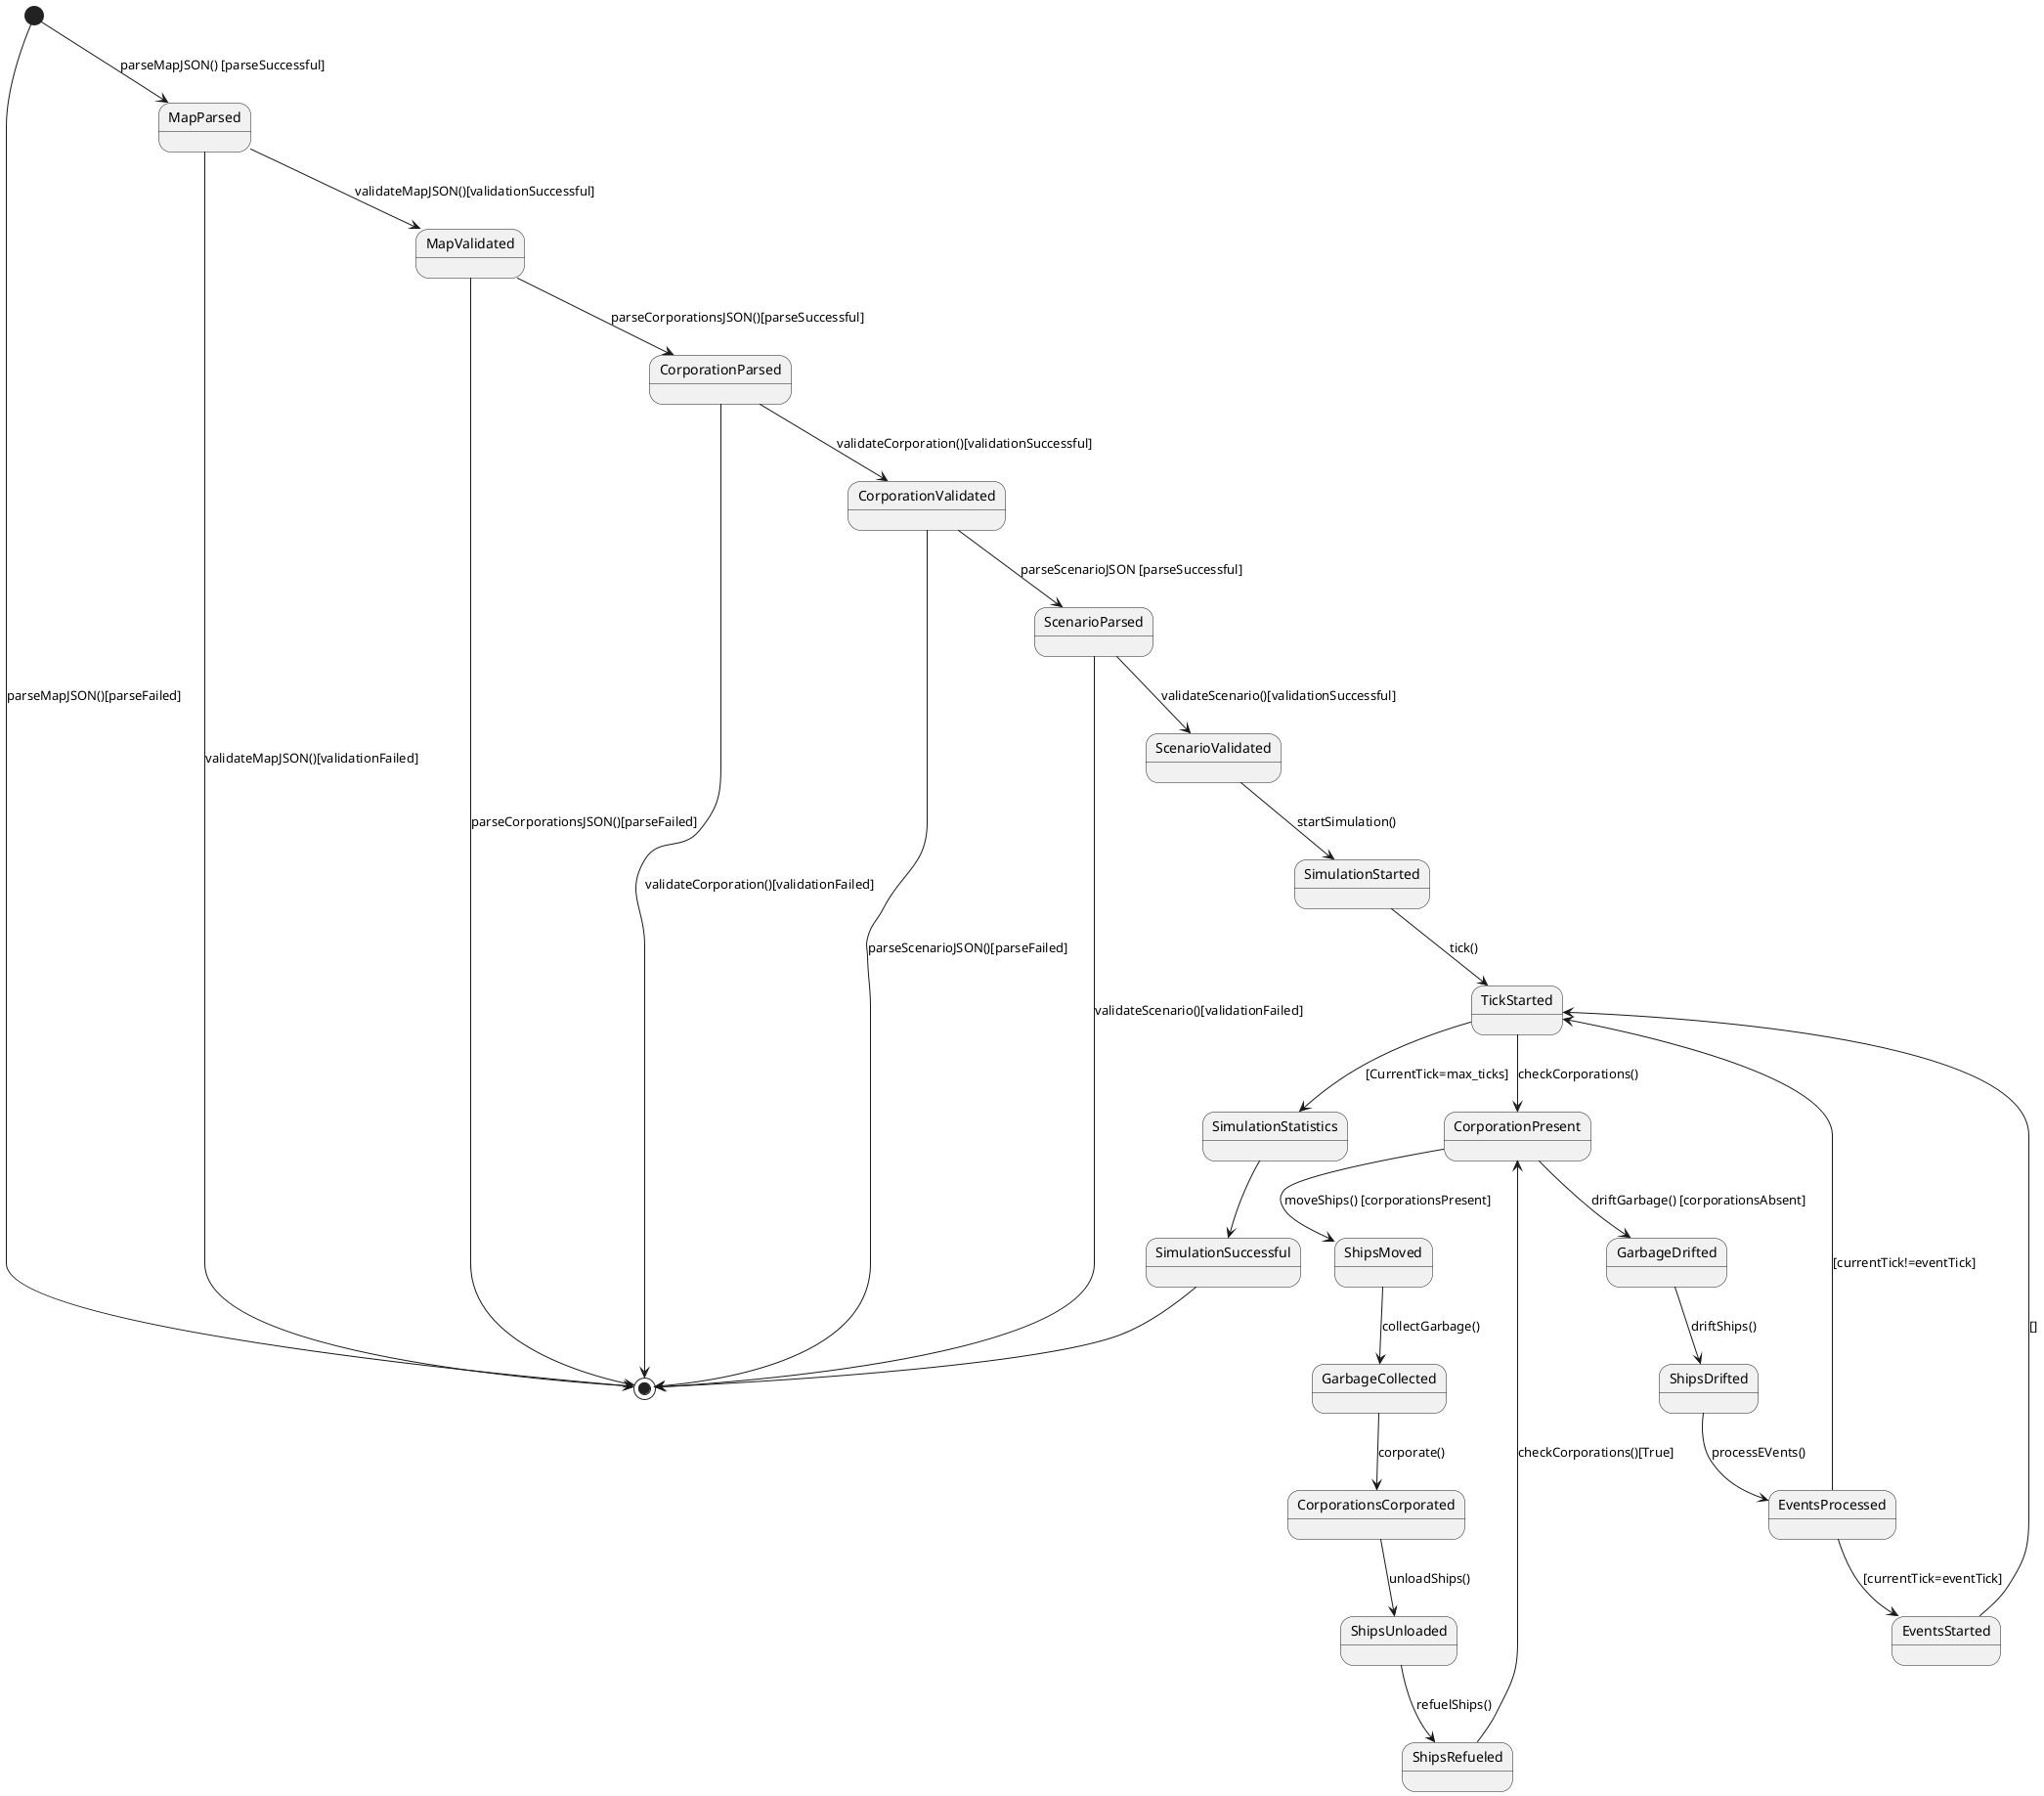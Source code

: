 @startuml
[*] --> MapParsed: parseMapJSON() [parseSuccessful]
MapParsed --> MapValidated: validateMapJSON()[validationSuccessful]
MapParsed --> [*] : validateMapJSON()[validationFailed]
[*] --> [*] : parseMapJSON()[parseFailed]

MapValidated --> CorporationParsed : parseCorporationsJSON()[parseSuccessful]
MapValidated --> [*] : parseCorporationsJSON()[parseFailed]
CorporationParsed -->CorporationValidated : validateCorporation()[validationSuccessful]
CorporationParsed -->[*] : validateCorporation()[validationFailed]
CorporationValidated --> ScenarioParsed : parseScenarioJSON [parseSuccessful]
ScenarioParsed --> ScenarioValidated : validateScenario()[validationSuccessful]
ScenarioParsed --> [*] : validateScenario()[validationFailed]
CorporationValidated --> [*] : parseScenarioJSON()[parseFailed]

ScenarioValidated--> SimulationStarted : startSimulation()

SimulationStarted --> TickStarted : tick()

TickStarted --> CorporationPresent : checkCorporations()
CorporationPresent --> ShipsMoved : moveShips() [corporationsPresent]
ShipsMoved --> GarbageCollected : collectGarbage()
GarbageCollected --> CorporationsCorporated : corporate()
CorporationsCorporated --> ShipsUnloaded : unloadShips()
ShipsUnloaded --> ShipsRefueled : refuelShips()
ShipsRefueled --> CorporationPresent : checkCorporations()[True]
CorporationPresent --> GarbageDrifted : driftGarbage() [corporationsAbsent]
GarbageDrifted --> ShipsDrifted : driftShips()
ShipsDrifted --> EventsProcessed : processEVents()
EventsProcessed --> TickStarted : [currentTick!=eventTick]
EventsProcessed --> EventsStarted : [currentTick=eventTick]
EventsStarted --> TickStarted : []
TickStarted --> SimulationStatistics : [CurrentTick=max_ticks]
SimulationStatistics --> SimulationSuccessful 
SimulationSuccessful --> [*]
@enduml

